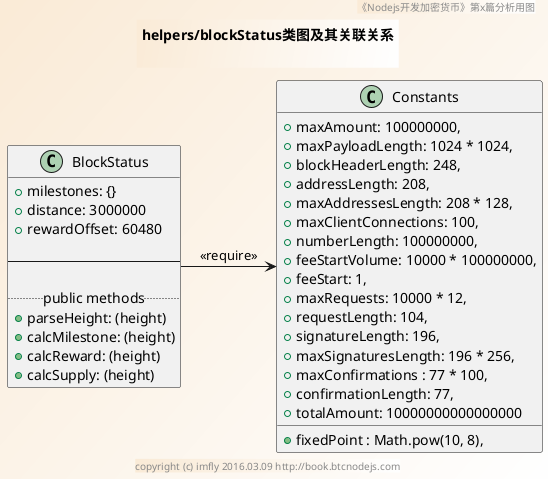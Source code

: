 @startuml ../../../styles/images/helpers/blockStatus/class.png
  skinparam BorderColor #blue\9932CC
  skinparam backgroundcolor AntiqueWhite/white

  title
  helpers/blockStatus类图及其关联关系

  end title
  footer copyright (c) imfly 2016.03.09 http://book.btcnodejs.com
  header 《Nodejs开发加密货币》第x篇分析用图

  ' helpers/blockStatus.js
  Class BlockStatus {
    +milestones: {}
    +distance: 3000000
    +rewardOffset: 60480

    --

    .. public methods ..
    +parseHeight: (height)
    +calcMilestone: (height)
    +calcReward: (height)
    +calcSupply: (height)
  }

  Class Constants {
  	+maxAmount: 100000000,
  	+maxPayloadLength: 1024 * 1024,
  	+blockHeaderLength: 248,
  	+addressLength: 208,
  	+maxAddressesLength: 208 * 128,
  	+maxClientConnections: 100,
  	+numberLength: 100000000,
  	+feeStartVolume: 10000 * 100000000,
  	+feeStart: 1,
  	+maxRequests: 10000 * 12,
  	+requestLength: 104,
  	+signatureLength: 196,
  	+maxSignaturesLength: 196 * 256,
  	+maxConfirmations : 77 * 100,
  	+confirmationLength: 77,
  	+fixedPoint : Math.pow(10, 8),
  	+totalAmount: 10000000000000000
  }

  ' relationship
  BlockStatus -> Constants: <<require>>
@enduml
